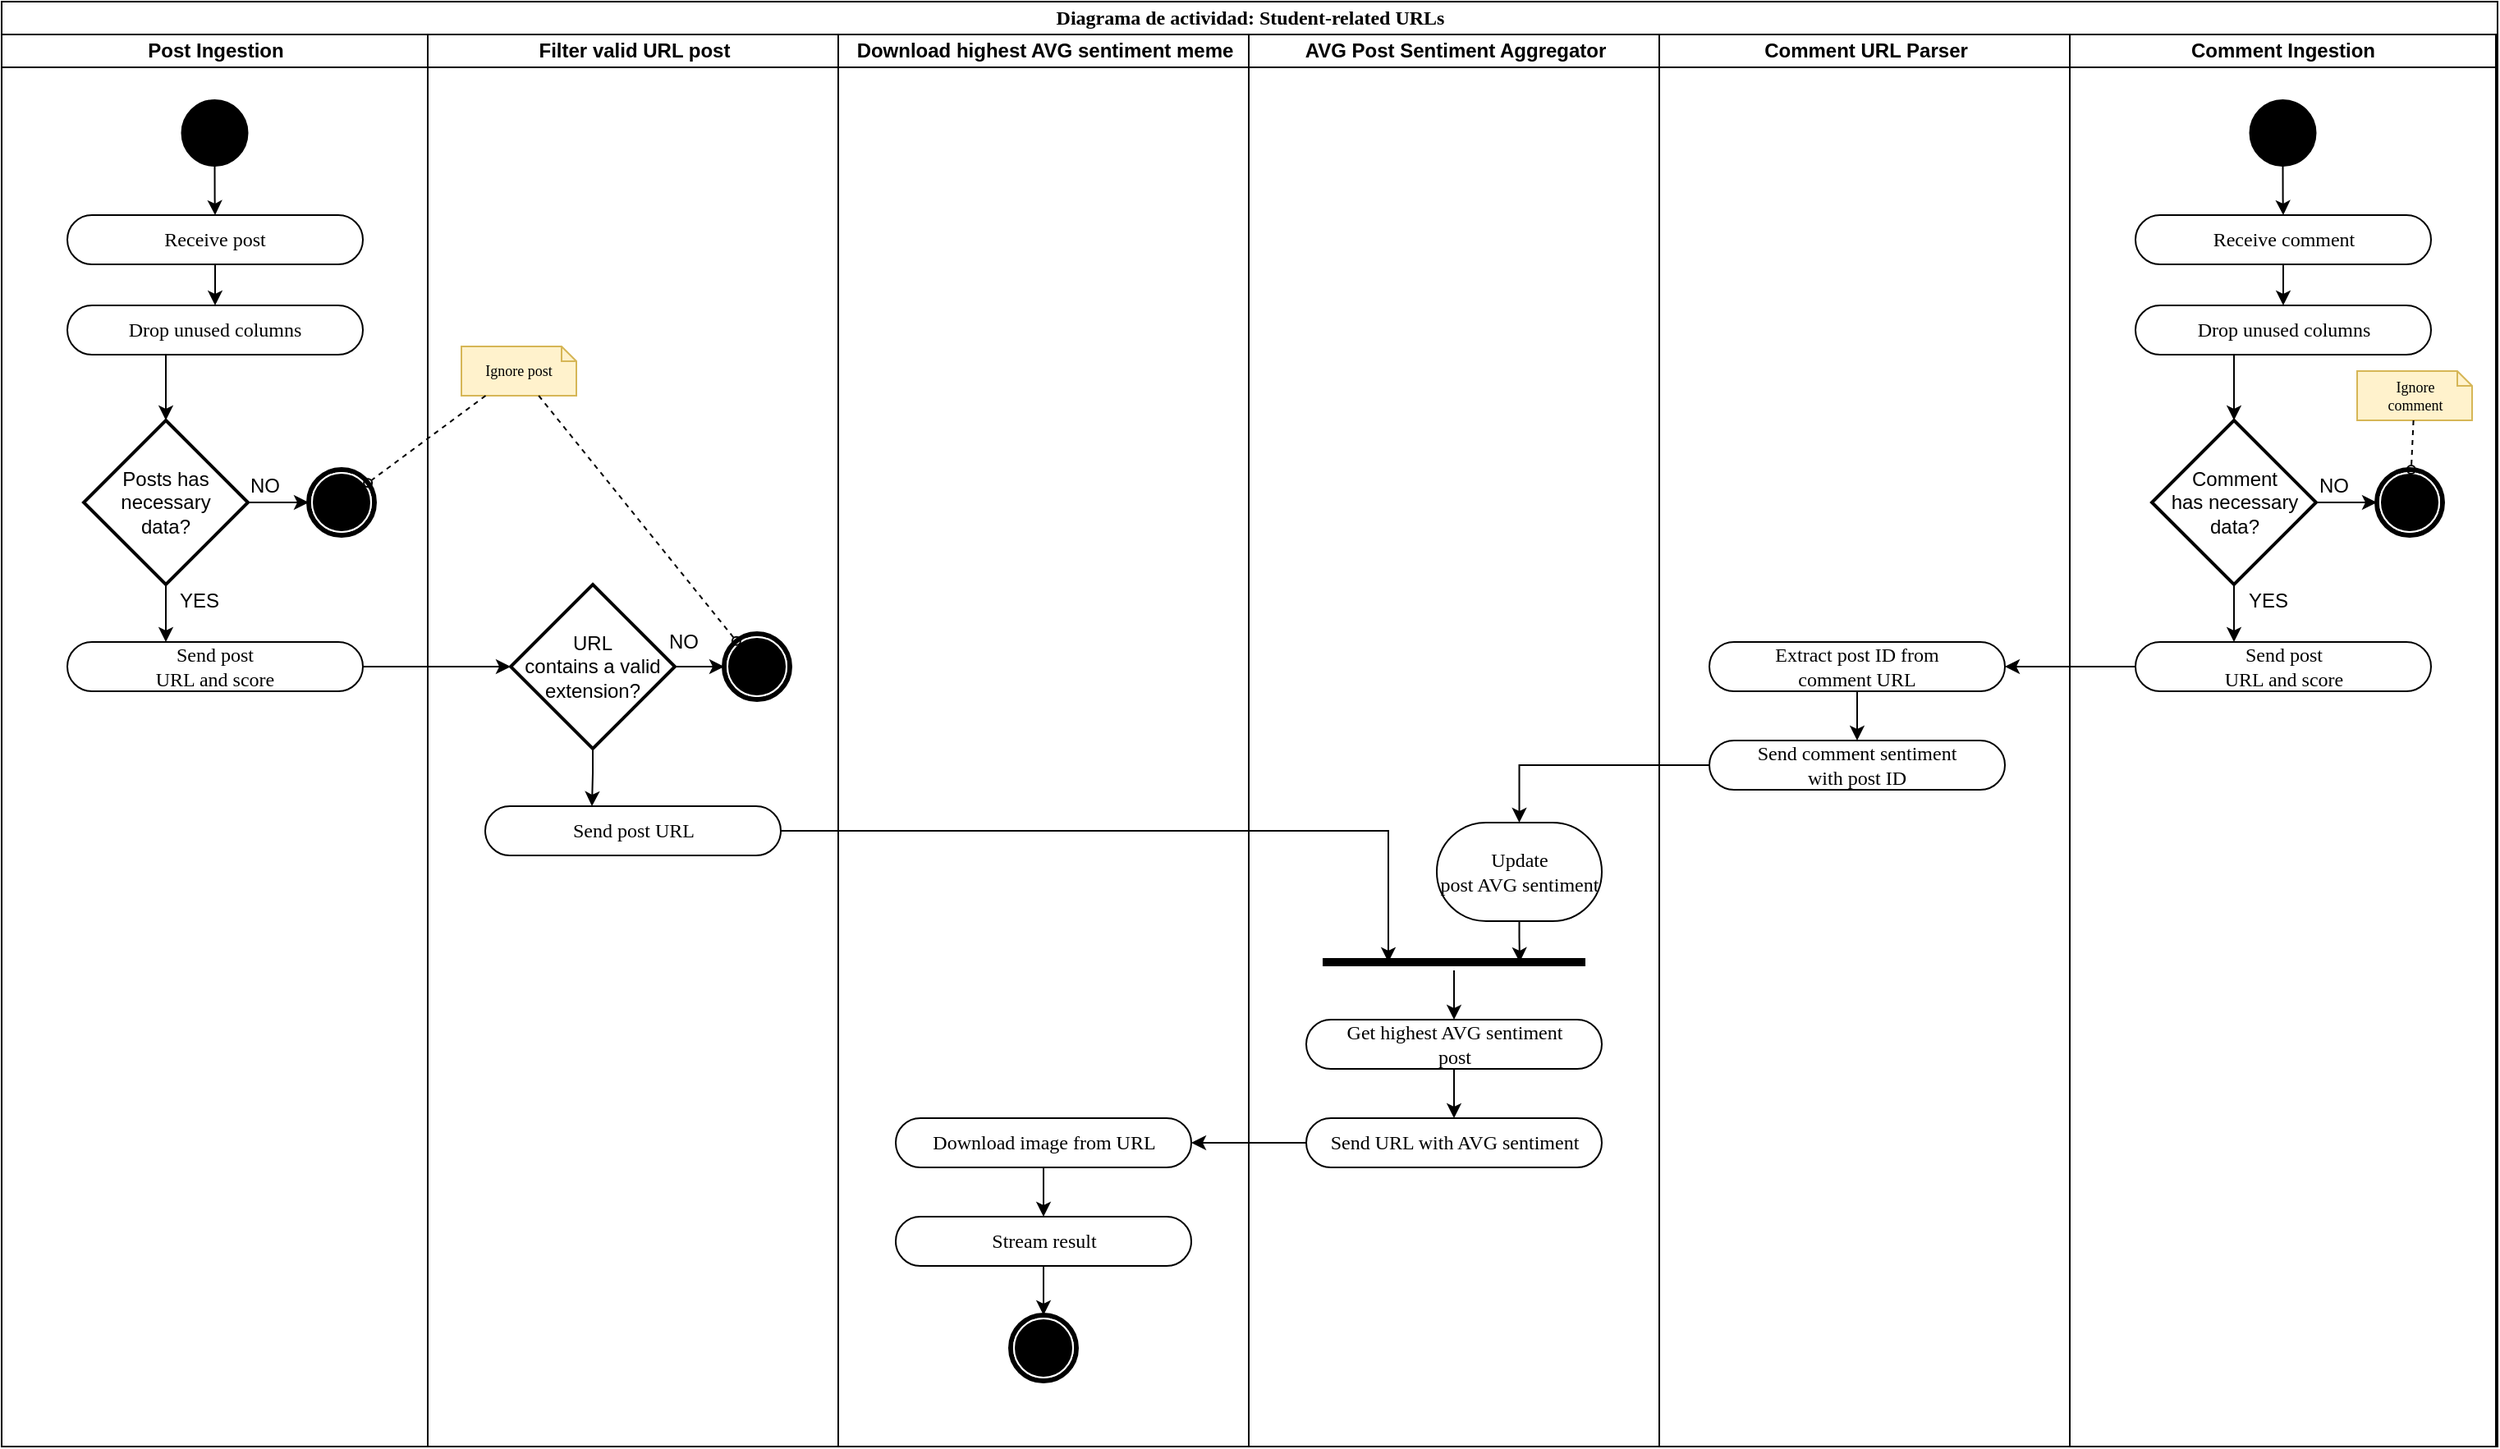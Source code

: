 <mxfile version="18.1.2" type="device"><diagram name="Page-1" id="0783ab3e-0a74-02c8-0abd-f7b4e66b4bec"><mxGraphModel dx="2085" dy="1090" grid="1" gridSize="10" guides="1" tooltips="1" connect="1" arrows="1" fold="1" page="1" pageScale="1" pageWidth="850" pageHeight="1100" background="none" math="0" shadow="0"><root><mxCell id="0"/><mxCell id="1" parent="0"/><mxCell id="1c1d494c118603dd-1" value="Diagrama de actividad: Student-related URLs" style="swimlane;html=1;childLayout=stackLayout;startSize=20;rounded=0;shadow=0;comic=0;labelBackgroundColor=none;strokeWidth=1;fontFamily=Verdana;fontSize=12;align=center;" parent="1" vertex="1"><mxGeometry x="40" y="20" width="1520" height="880" as="geometry"/></mxCell><mxCell id="1c1d494c118603dd-3" value="Post Ingestion" style="swimlane;html=1;startSize=20;" parent="1c1d494c118603dd-1" vertex="1"><mxGeometry y="20" width="259.5" height="860" as="geometry"/></mxCell><mxCell id="Z4d7zPzUT9PHAPlxouQA-7" style="edgeStyle=orthogonalEdgeStyle;rounded=0;orthogonalLoop=1;jettySize=auto;html=1;" parent="1c1d494c118603dd-3" source="60571a20871a0731-8" target="Z4d7zPzUT9PHAPlxouQA-2" edge="1"><mxGeometry relative="1" as="geometry"/></mxCell><mxCell id="60571a20871a0731-8" value="Receive post" style="rounded=1;whiteSpace=wrap;html=1;shadow=0;comic=0;labelBackgroundColor=none;strokeWidth=1;fontFamily=Verdana;fontSize=12;align=center;arcSize=50;" parent="1c1d494c118603dd-3" vertex="1"><mxGeometry x="40" y="110" width="180" height="30" as="geometry"/></mxCell><mxCell id="Z4d7zPzUT9PHAPlxouQA-11" style="edgeStyle=orthogonalEdgeStyle;rounded=0;orthogonalLoop=1;jettySize=auto;html=1;" parent="1c1d494c118603dd-3" source="Z4d7zPzUT9PHAPlxouQA-2" target="Z4d7zPzUT9PHAPlxouQA-10" edge="1"><mxGeometry relative="1" as="geometry"><Array as="points"><mxPoint x="100" y="205"/><mxPoint x="100" y="205"/></Array></mxGeometry></mxCell><mxCell id="Z4d7zPzUT9PHAPlxouQA-2" value="Drop unused columns" style="rounded=1;whiteSpace=wrap;html=1;shadow=0;comic=0;labelBackgroundColor=none;strokeWidth=1;fontFamily=Verdana;fontSize=12;align=center;arcSize=50;" parent="1c1d494c118603dd-3" vertex="1"><mxGeometry x="40" y="165" width="180" height="30" as="geometry"/></mxCell><mxCell id="Z4d7zPzUT9PHAPlxouQA-14" style="edgeStyle=orthogonalEdgeStyle;rounded=0;orthogonalLoop=1;jettySize=auto;html=1;" parent="1c1d494c118603dd-3" source="Z4d7zPzUT9PHAPlxouQA-10" target="Z4d7zPzUT9PHAPlxouQA-13" edge="1"><mxGeometry relative="1" as="geometry"/></mxCell><mxCell id="Z4d7zPzUT9PHAPlxouQA-26" style="edgeStyle=orthogonalEdgeStyle;rounded=0;orthogonalLoop=1;jettySize=auto;html=1;fontSize=9;" parent="1c1d494c118603dd-3" source="Z4d7zPzUT9PHAPlxouQA-10" target="Z4d7zPzUT9PHAPlxouQA-25" edge="1"><mxGeometry relative="1" as="geometry"><Array as="points"><mxPoint x="100" y="360"/><mxPoint x="100" y="360"/></Array></mxGeometry></mxCell><mxCell id="Z4d7zPzUT9PHAPlxouQA-10" value="Posts has&lt;br&gt;necessary&lt;br&gt;data?" style="strokeWidth=2;html=1;shape=mxgraph.flowchart.decision;whiteSpace=wrap;" parent="1c1d494c118603dd-3" vertex="1"><mxGeometry x="50" y="235" width="100" height="100" as="geometry"/></mxCell><mxCell id="Z4d7zPzUT9PHAPlxouQA-13" value="" style="shape=mxgraph.bpmn.shape;html=1;verticalLabelPosition=bottom;labelBackgroundColor=#ffffff;verticalAlign=top;perimeter=ellipsePerimeter;outline=end;symbol=terminate;rounded=0;shadow=0;comic=0;strokeWidth=1;fontFamily=Verdana;fontSize=12;align=center;" parent="1c1d494c118603dd-3" vertex="1"><mxGeometry x="187" y="265" width="40" height="40" as="geometry"/></mxCell><mxCell id="Z4d7zPzUT9PHAPlxouQA-15" value="NO" style="text;html=1;align=center;verticalAlign=middle;resizable=0;points=[];autosize=1;strokeColor=none;fillColor=none;" parent="1c1d494c118603dd-3" vertex="1"><mxGeometry x="145" y="265" width="30" height="20" as="geometry"/></mxCell><mxCell id="Z4d7zPzUT9PHAPlxouQA-25" value="Send post&lt;br&gt;URL and score" style="rounded=1;whiteSpace=wrap;html=1;shadow=0;comic=0;labelBackgroundColor=none;strokeWidth=1;fontFamily=Verdana;fontSize=12;align=center;arcSize=50;" parent="1c1d494c118603dd-3" vertex="1"><mxGeometry x="40" y="370" width="180" height="30" as="geometry"/></mxCell><mxCell id="Z4d7zPzUT9PHAPlxouQA-27" value="YES" style="text;html=1;align=center;verticalAlign=middle;resizable=0;points=[];autosize=1;strokeColor=none;fillColor=none;" parent="1c1d494c118603dd-3" vertex="1"><mxGeometry x="100" y="335" width="40" height="20" as="geometry"/></mxCell><mxCell id="CII-1usis43gVu-JR_Pu-14" style="edgeStyle=orthogonalEdgeStyle;rounded=0;orthogonalLoop=1;jettySize=auto;html=1;" parent="1c1d494c118603dd-3" source="60571a20871a0731-4" target="60571a20871a0731-8" edge="1"><mxGeometry relative="1" as="geometry"/></mxCell><mxCell id="60571a20871a0731-4" value="" style="ellipse;whiteSpace=wrap;html=1;rounded=0;shadow=0;comic=0;labelBackgroundColor=none;strokeWidth=1;fillColor=#000000;fontFamily=Verdana;fontSize=12;align=center;" parent="1c1d494c118603dd-3" vertex="1"><mxGeometry x="109.75" y="40" width="40" height="40" as="geometry"/></mxCell><mxCell id="1c1d494c118603dd-4" value="Filter valid URL post" style="swimlane;html=1;startSize=20;" parent="1c1d494c118603dd-1" vertex="1"><mxGeometry x="259.5" y="20" width="250" height="860" as="geometry"/></mxCell><mxCell id="CII-1usis43gVu-JR_Pu-20" style="edgeStyle=orthogonalEdgeStyle;rounded=0;orthogonalLoop=1;jettySize=auto;html=1;" parent="1c1d494c118603dd-4" source="CII-1usis43gVu-JR_Pu-17" target="CII-1usis43gVu-JR_Pu-19" edge="1"><mxGeometry relative="1" as="geometry"/></mxCell><mxCell id="CII-1usis43gVu-JR_Pu-26" style="edgeStyle=orthogonalEdgeStyle;rounded=0;orthogonalLoop=1;jettySize=auto;html=1;" parent="1c1d494c118603dd-4" source="CII-1usis43gVu-JR_Pu-17" target="CII-1usis43gVu-JR_Pu-24" edge="1"><mxGeometry relative="1" as="geometry"><Array as="points"><mxPoint x="100" y="450"/><mxPoint x="100" y="450"/></Array></mxGeometry></mxCell><mxCell id="CII-1usis43gVu-JR_Pu-17" value="URL&lt;br&gt;contains a valid&lt;br&gt;extension?" style="strokeWidth=2;html=1;shape=mxgraph.flowchart.decision;whiteSpace=wrap;" parent="1c1d494c118603dd-4" vertex="1"><mxGeometry x="50.5" y="335" width="100" height="100" as="geometry"/></mxCell><mxCell id="CII-1usis43gVu-JR_Pu-19" value="" style="shape=mxgraph.bpmn.shape;html=1;verticalLabelPosition=bottom;labelBackgroundColor=#ffffff;verticalAlign=top;perimeter=ellipsePerimeter;outline=end;symbol=terminate;rounded=0;shadow=0;comic=0;strokeWidth=1;fontFamily=Verdana;fontSize=12;align=center;" parent="1c1d494c118603dd-4" vertex="1"><mxGeometry x="180.5" y="365" width="40" height="40" as="geometry"/></mxCell><mxCell id="CII-1usis43gVu-JR_Pu-21" value="NO" style="text;html=1;align=center;verticalAlign=middle;resizable=0;points=[];autosize=1;strokeColor=none;fillColor=none;" parent="1c1d494c118603dd-4" vertex="1"><mxGeometry x="140.5" y="360" width="30" height="20" as="geometry"/></mxCell><mxCell id="1c1d494c118603dd-22" value="Ignore post" style="shape=note;whiteSpace=wrap;html=1;rounded=0;shadow=0;comic=0;labelBackgroundColor=none;strokeWidth=1;fontFamily=Verdana;fontSize=9;align=center;size=9;fillColor=#fff2cc;strokeColor=#d6b656;" parent="1c1d494c118603dd-4" vertex="1"><mxGeometry x="20.5" y="190" width="70" height="30" as="geometry"/></mxCell><mxCell id="CII-1usis43gVu-JR_Pu-23" style="edgeStyle=none;rounded=0;html=1;dashed=1;labelBackgroundColor=none;startArrow=none;startFill=0;startSize=5;endArrow=oval;endFill=0;endSize=5;jettySize=auto;orthogonalLoop=1;strokeWidth=1;fontFamily=Verdana;fontSize=12" parent="1c1d494c118603dd-4" source="1c1d494c118603dd-22" target="CII-1usis43gVu-JR_Pu-19" edge="1"><mxGeometry relative="1" as="geometry"><mxPoint x="45.234" y="230" as="sourcePoint"/><mxPoint x="-26.455" y="283.06" as="targetPoint"/></mxGeometry></mxCell><mxCell id="CII-1usis43gVu-JR_Pu-24" value="Send post URL" style="rounded=1;whiteSpace=wrap;html=1;shadow=0;comic=0;labelBackgroundColor=none;strokeWidth=1;fontFamily=Verdana;fontSize=12;align=center;arcSize=50;" parent="1c1d494c118603dd-4" vertex="1"><mxGeometry x="35" y="470" width="180" height="30" as="geometry"/></mxCell><mxCell id="CII-1usis43gVu-JR_Pu-13" value="Download highest AVG sentiment meme" style="swimlane;html=1;startSize=20;" parent="1c1d494c118603dd-1" vertex="1"><mxGeometry x="509.5" y="20" width="250" height="860" as="geometry"/></mxCell><mxCell id="CII-1usis43gVu-JR_Pu-74" value="" style="shape=mxgraph.bpmn.shape;html=1;verticalLabelPosition=bottom;labelBackgroundColor=#ffffff;verticalAlign=top;perimeter=ellipsePerimeter;outline=end;symbol=terminate;rounded=0;shadow=0;comic=0;strokeWidth=1;fontFamily=Verdana;fontSize=12;align=center;" parent="CII-1usis43gVu-JR_Pu-13" vertex="1"><mxGeometry x="105" y="780" width="40" height="40" as="geometry"/></mxCell><mxCell id="_S4gY1t3HA0Z1Bb3vMkb-15" style="edgeStyle=orthogonalEdgeStyle;rounded=0;orthogonalLoop=1;jettySize=auto;html=1;" edge="1" parent="CII-1usis43gVu-JR_Pu-13" source="_S4gY1t3HA0Z1Bb3vMkb-11" target="_S4gY1t3HA0Z1Bb3vMkb-14"><mxGeometry relative="1" as="geometry"/></mxCell><mxCell id="_S4gY1t3HA0Z1Bb3vMkb-11" value="Download image from URL" style="rounded=1;whiteSpace=wrap;html=1;shadow=0;comic=0;labelBackgroundColor=none;strokeWidth=1;fontFamily=Verdana;fontSize=12;align=center;arcSize=50;" vertex="1" parent="CII-1usis43gVu-JR_Pu-13"><mxGeometry x="35" y="660" width="180" height="30" as="geometry"/></mxCell><mxCell id="_S4gY1t3HA0Z1Bb3vMkb-16" style="edgeStyle=orthogonalEdgeStyle;rounded=0;orthogonalLoop=1;jettySize=auto;html=1;" edge="1" parent="CII-1usis43gVu-JR_Pu-13" source="_S4gY1t3HA0Z1Bb3vMkb-14" target="CII-1usis43gVu-JR_Pu-74"><mxGeometry relative="1" as="geometry"/></mxCell><mxCell id="_S4gY1t3HA0Z1Bb3vMkb-14" value="Stream result" style="rounded=1;whiteSpace=wrap;html=1;shadow=0;comic=0;labelBackgroundColor=none;strokeWidth=1;fontFamily=Verdana;fontSize=12;align=center;arcSize=50;" vertex="1" parent="CII-1usis43gVu-JR_Pu-13"><mxGeometry x="35" y="720" width="180" height="30" as="geometry"/></mxCell><mxCell id="CII-1usis43gVu-JR_Pu-1" value="AVG Post Sentiment Aggregator" style="swimlane;html=1;startSize=20;" parent="1c1d494c118603dd-1" vertex="1"><mxGeometry x="759.5" y="20" width="250" height="860" as="geometry"/></mxCell><mxCell id="CII-1usis43gVu-JR_Pu-66" style="edgeStyle=orthogonalEdgeStyle;rounded=0;orthogonalLoop=1;jettySize=auto;html=1;" parent="CII-1usis43gVu-JR_Pu-1" source="CII-1usis43gVu-JR_Pu-27" target="CII-1usis43gVu-JR_Pu-62" edge="1"><mxGeometry relative="1" as="geometry"/></mxCell><mxCell id="CII-1usis43gVu-JR_Pu-27" value="" style="line;strokeWidth=5;html=1;" parent="CII-1usis43gVu-JR_Pu-1" vertex="1"><mxGeometry x="45" y="560" width="160" height="10" as="geometry"/></mxCell><mxCell id="_S4gY1t3HA0Z1Bb3vMkb-10" style="edgeStyle=orthogonalEdgeStyle;rounded=0;orthogonalLoop=1;jettySize=auto;html=1;" edge="1" parent="CII-1usis43gVu-JR_Pu-1" source="CII-1usis43gVu-JR_Pu-62" target="_S4gY1t3HA0Z1Bb3vMkb-9"><mxGeometry relative="1" as="geometry"/></mxCell><mxCell id="CII-1usis43gVu-JR_Pu-62" value="Get highest AVG sentiment&lt;br&gt;post" style="rounded=1;whiteSpace=wrap;html=1;shadow=0;comic=0;labelBackgroundColor=none;strokeWidth=1;fontFamily=Verdana;fontSize=12;align=center;arcSize=50;" parent="CII-1usis43gVu-JR_Pu-1" vertex="1"><mxGeometry x="35" y="600" width="180" height="30" as="geometry"/></mxCell><mxCell id="_S4gY1t3HA0Z1Bb3vMkb-8" style="edgeStyle=orthogonalEdgeStyle;rounded=0;orthogonalLoop=1;jettySize=auto;html=1;entryX=0.75;entryY=0.5;entryDx=0;entryDy=0;entryPerimeter=0;" edge="1" parent="CII-1usis43gVu-JR_Pu-1" source="_S4gY1t3HA0Z1Bb3vMkb-4" target="CII-1usis43gVu-JR_Pu-27"><mxGeometry relative="1" as="geometry"><Array as="points"><mxPoint x="165" y="550"/><mxPoint x="165" y="550"/></Array></mxGeometry></mxCell><mxCell id="_S4gY1t3HA0Z1Bb3vMkb-4" value="Update&lt;br&gt;post AVG sentiment" style="rounded=1;whiteSpace=wrap;html=1;shadow=0;comic=0;labelBackgroundColor=none;strokeWidth=1;fontFamily=Verdana;fontSize=12;align=center;arcSize=50;" vertex="1" parent="CII-1usis43gVu-JR_Pu-1"><mxGeometry x="114.5" y="480" width="100.5" height="60" as="geometry"/></mxCell><mxCell id="_S4gY1t3HA0Z1Bb3vMkb-9" value="Send URL with AVG sentiment" style="rounded=1;whiteSpace=wrap;html=1;shadow=0;comic=0;labelBackgroundColor=none;strokeWidth=1;fontFamily=Verdana;fontSize=12;align=center;arcSize=50;" vertex="1" parent="CII-1usis43gVu-JR_Pu-1"><mxGeometry x="35" y="660" width="180" height="30" as="geometry"/></mxCell><mxCell id="CII-1usis43gVu-JR_Pu-10" value="Comment URL Parser" style="swimlane;html=1;startSize=20;" parent="1c1d494c118603dd-1" vertex="1"><mxGeometry x="1009.5" y="20" width="250" height="860" as="geometry"/></mxCell><mxCell id="CII-1usis43gVu-JR_Pu-49" style="edgeStyle=orthogonalEdgeStyle;rounded=0;orthogonalLoop=1;jettySize=auto;html=1;" parent="CII-1usis43gVu-JR_Pu-10" source="CII-1usis43gVu-JR_Pu-46" target="CII-1usis43gVu-JR_Pu-48" edge="1"><mxGeometry relative="1" as="geometry"/></mxCell><mxCell id="CII-1usis43gVu-JR_Pu-46" value="Extract post ID from&lt;br&gt;comment URL" style="rounded=1;whiteSpace=wrap;html=1;shadow=0;comic=0;labelBackgroundColor=none;strokeWidth=1;fontFamily=Verdana;fontSize=12;align=center;arcSize=50;" parent="CII-1usis43gVu-JR_Pu-10" vertex="1"><mxGeometry x="30.5" y="370" width="180" height="30" as="geometry"/></mxCell><mxCell id="CII-1usis43gVu-JR_Pu-48" value="Send comment sentiment&lt;br&gt;with post ID" style="rounded=1;whiteSpace=wrap;html=1;shadow=0;comic=0;labelBackgroundColor=none;strokeWidth=1;fontFamily=Verdana;fontSize=12;align=center;arcSize=50;" parent="CII-1usis43gVu-JR_Pu-10" vertex="1"><mxGeometry x="30.5" y="430" width="180" height="30" as="geometry"/></mxCell><mxCell id="CII-1usis43gVu-JR_Pu-18" style="edgeStyle=orthogonalEdgeStyle;rounded=0;orthogonalLoop=1;jettySize=auto;html=1;" parent="1c1d494c118603dd-1" source="Z4d7zPzUT9PHAPlxouQA-25" target="CII-1usis43gVu-JR_Pu-17" edge="1"><mxGeometry relative="1" as="geometry"/></mxCell><mxCell id="1c1d494c118603dd-50" style="edgeStyle=none;rounded=0;html=1;dashed=1;labelBackgroundColor=none;startArrow=none;startFill=0;startSize=5;endArrow=oval;endFill=0;endSize=5;jettySize=auto;orthogonalLoop=1;strokeWidth=1;fontFamily=Verdana;fontSize=12" parent="1c1d494c118603dd-1" source="1c1d494c118603dd-22" target="Z4d7zPzUT9PHAPlxouQA-13" edge="1"><mxGeometry relative="1" as="geometry"/></mxCell><mxCell id="CII-1usis43gVu-JR_Pu-29" style="edgeStyle=orthogonalEdgeStyle;rounded=0;orthogonalLoop=1;jettySize=auto;html=1;entryX=0.25;entryY=0.5;entryDx=0;entryDy=0;entryPerimeter=0;" parent="1c1d494c118603dd-1" source="CII-1usis43gVu-JR_Pu-24" target="CII-1usis43gVu-JR_Pu-27" edge="1"><mxGeometry relative="1" as="geometry"/></mxCell><mxCell id="CII-1usis43gVu-JR_Pu-30" value="Comment Ingestion" style="swimlane;html=1;startSize=20;" parent="1c1d494c118603dd-1" vertex="1"><mxGeometry x="1259.5" y="20" width="259.5" height="860" as="geometry"/></mxCell><mxCell id="CII-1usis43gVu-JR_Pu-31" style="edgeStyle=orthogonalEdgeStyle;rounded=0;orthogonalLoop=1;jettySize=auto;html=1;" parent="CII-1usis43gVu-JR_Pu-30" source="CII-1usis43gVu-JR_Pu-32" target="CII-1usis43gVu-JR_Pu-34" edge="1"><mxGeometry relative="1" as="geometry"/></mxCell><mxCell id="CII-1usis43gVu-JR_Pu-32" value="Receive comment" style="rounded=1;whiteSpace=wrap;html=1;shadow=0;comic=0;labelBackgroundColor=none;strokeWidth=1;fontFamily=Verdana;fontSize=12;align=center;arcSize=50;" parent="CII-1usis43gVu-JR_Pu-30" vertex="1"><mxGeometry x="40" y="110" width="180" height="30" as="geometry"/></mxCell><mxCell id="CII-1usis43gVu-JR_Pu-33" style="edgeStyle=orthogonalEdgeStyle;rounded=0;orthogonalLoop=1;jettySize=auto;html=1;" parent="CII-1usis43gVu-JR_Pu-30" source="CII-1usis43gVu-JR_Pu-34" target="CII-1usis43gVu-JR_Pu-37" edge="1"><mxGeometry relative="1" as="geometry"><Array as="points"><mxPoint x="100" y="205"/><mxPoint x="100" y="205"/></Array></mxGeometry></mxCell><mxCell id="CII-1usis43gVu-JR_Pu-34" value="Drop unused columns" style="rounded=1;whiteSpace=wrap;html=1;shadow=0;comic=0;labelBackgroundColor=none;strokeWidth=1;fontFamily=Verdana;fontSize=12;align=center;arcSize=50;" parent="CII-1usis43gVu-JR_Pu-30" vertex="1"><mxGeometry x="40" y="165" width="180" height="30" as="geometry"/></mxCell><mxCell id="CII-1usis43gVu-JR_Pu-35" style="edgeStyle=orthogonalEdgeStyle;rounded=0;orthogonalLoop=1;jettySize=auto;html=1;" parent="CII-1usis43gVu-JR_Pu-30" source="CII-1usis43gVu-JR_Pu-37" target="CII-1usis43gVu-JR_Pu-38" edge="1"><mxGeometry relative="1" as="geometry"/></mxCell><mxCell id="CII-1usis43gVu-JR_Pu-36" style="edgeStyle=orthogonalEdgeStyle;rounded=0;orthogonalLoop=1;jettySize=auto;html=1;fontSize=9;" parent="CII-1usis43gVu-JR_Pu-30" source="CII-1usis43gVu-JR_Pu-37" target="CII-1usis43gVu-JR_Pu-40" edge="1"><mxGeometry relative="1" as="geometry"><Array as="points"><mxPoint x="100" y="360"/><mxPoint x="100" y="360"/></Array></mxGeometry></mxCell><mxCell id="CII-1usis43gVu-JR_Pu-37" value="Comment&lt;br&gt;has necessary&lt;br&gt;data?" style="strokeWidth=2;html=1;shape=mxgraph.flowchart.decision;whiteSpace=wrap;" parent="CII-1usis43gVu-JR_Pu-30" vertex="1"><mxGeometry x="50" y="235" width="100" height="100" as="geometry"/></mxCell><mxCell id="CII-1usis43gVu-JR_Pu-38" value="" style="shape=mxgraph.bpmn.shape;html=1;verticalLabelPosition=bottom;labelBackgroundColor=#ffffff;verticalAlign=top;perimeter=ellipsePerimeter;outline=end;symbol=terminate;rounded=0;shadow=0;comic=0;strokeWidth=1;fontFamily=Verdana;fontSize=12;align=center;" parent="CII-1usis43gVu-JR_Pu-30" vertex="1"><mxGeometry x="187" y="265" width="40" height="40" as="geometry"/></mxCell><mxCell id="CII-1usis43gVu-JR_Pu-39" value="NO" style="text;html=1;align=center;verticalAlign=middle;resizable=0;points=[];autosize=1;strokeColor=none;fillColor=none;" parent="CII-1usis43gVu-JR_Pu-30" vertex="1"><mxGeometry x="145" y="265" width="30" height="20" as="geometry"/></mxCell><mxCell id="CII-1usis43gVu-JR_Pu-40" value="Send post&lt;br&gt;URL and score" style="rounded=1;whiteSpace=wrap;html=1;shadow=0;comic=0;labelBackgroundColor=none;strokeWidth=1;fontFamily=Verdana;fontSize=12;align=center;arcSize=50;" parent="CII-1usis43gVu-JR_Pu-30" vertex="1"><mxGeometry x="40" y="370" width="180" height="30" as="geometry"/></mxCell><mxCell id="CII-1usis43gVu-JR_Pu-41" value="YES" style="text;html=1;align=center;verticalAlign=middle;resizable=0;points=[];autosize=1;strokeColor=none;fillColor=none;" parent="CII-1usis43gVu-JR_Pu-30" vertex="1"><mxGeometry x="100" y="335" width="40" height="20" as="geometry"/></mxCell><mxCell id="CII-1usis43gVu-JR_Pu-42" style="edgeStyle=orthogonalEdgeStyle;rounded=0;orthogonalLoop=1;jettySize=auto;html=1;" parent="CII-1usis43gVu-JR_Pu-30" source="CII-1usis43gVu-JR_Pu-43" target="CII-1usis43gVu-JR_Pu-32" edge="1"><mxGeometry relative="1" as="geometry"/></mxCell><mxCell id="CII-1usis43gVu-JR_Pu-43" value="" style="ellipse;whiteSpace=wrap;html=1;rounded=0;shadow=0;comic=0;labelBackgroundColor=none;strokeWidth=1;fillColor=#000000;fontFamily=Verdana;fontSize=12;align=center;" parent="CII-1usis43gVu-JR_Pu-30" vertex="1"><mxGeometry x="109.75" y="40" width="40" height="40" as="geometry"/></mxCell><mxCell id="CII-1usis43gVu-JR_Pu-44" value="Ignore&lt;br&gt;comment" style="shape=note;whiteSpace=wrap;html=1;rounded=0;shadow=0;comic=0;labelBackgroundColor=none;strokeWidth=1;fontFamily=Verdana;fontSize=9;align=center;size=9;fillColor=#fff2cc;strokeColor=#d6b656;" parent="CII-1usis43gVu-JR_Pu-30" vertex="1"><mxGeometry x="175" y="205" width="70" height="30" as="geometry"/></mxCell><mxCell id="CII-1usis43gVu-JR_Pu-45" style="edgeStyle=none;rounded=0;html=1;dashed=1;labelBackgroundColor=none;startArrow=none;startFill=0;startSize=5;endArrow=oval;endFill=0;endSize=5;jettySize=auto;orthogonalLoop=1;strokeWidth=1;fontFamily=Verdana;fontSize=12" parent="CII-1usis43gVu-JR_Pu-30" source="CII-1usis43gVu-JR_Pu-44" target="CII-1usis43gVu-JR_Pu-38" edge="1"><mxGeometry relative="1" as="geometry"><mxPoint x="-1172.411" y="230" as="sourcePoint"/><mxPoint x="-1052.009" y="379.395" as="targetPoint"/></mxGeometry></mxCell><mxCell id="CII-1usis43gVu-JR_Pu-47" style="edgeStyle=orthogonalEdgeStyle;rounded=0;orthogonalLoop=1;jettySize=auto;html=1;" parent="1c1d494c118603dd-1" source="CII-1usis43gVu-JR_Pu-40" target="CII-1usis43gVu-JR_Pu-46" edge="1"><mxGeometry relative="1" as="geometry"/></mxCell><mxCell id="_S4gY1t3HA0Z1Bb3vMkb-6" style="edgeStyle=orthogonalEdgeStyle;rounded=0;orthogonalLoop=1;jettySize=auto;html=1;" edge="1" parent="1c1d494c118603dd-1" source="CII-1usis43gVu-JR_Pu-48" target="_S4gY1t3HA0Z1Bb3vMkb-4"><mxGeometry relative="1" as="geometry"/></mxCell><mxCell id="_S4gY1t3HA0Z1Bb3vMkb-12" style="edgeStyle=orthogonalEdgeStyle;rounded=0;orthogonalLoop=1;jettySize=auto;html=1;" edge="1" parent="1c1d494c118603dd-1" source="_S4gY1t3HA0Z1Bb3vMkb-9" target="_S4gY1t3HA0Z1Bb3vMkb-11"><mxGeometry relative="1" as="geometry"/></mxCell></root></mxGraphModel></diagram></mxfile>
